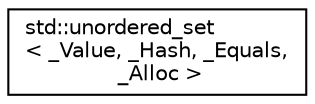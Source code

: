 digraph "Graphical Class Hierarchy"
{
  edge [fontname="Helvetica",fontsize="10",labelfontname="Helvetica",labelfontsize="10"];
  node [fontname="Helvetica",fontsize="10",shape=record];
  rankdir="LR";
  Node0 [label="std::unordered_set\l\< _Value, _Hash, _Equals,\l _Alloc \>",height=0.2,width=0.4,color="black", fillcolor="white", style="filled",URL="$classstd_1_1unordered__set.html"];
}
